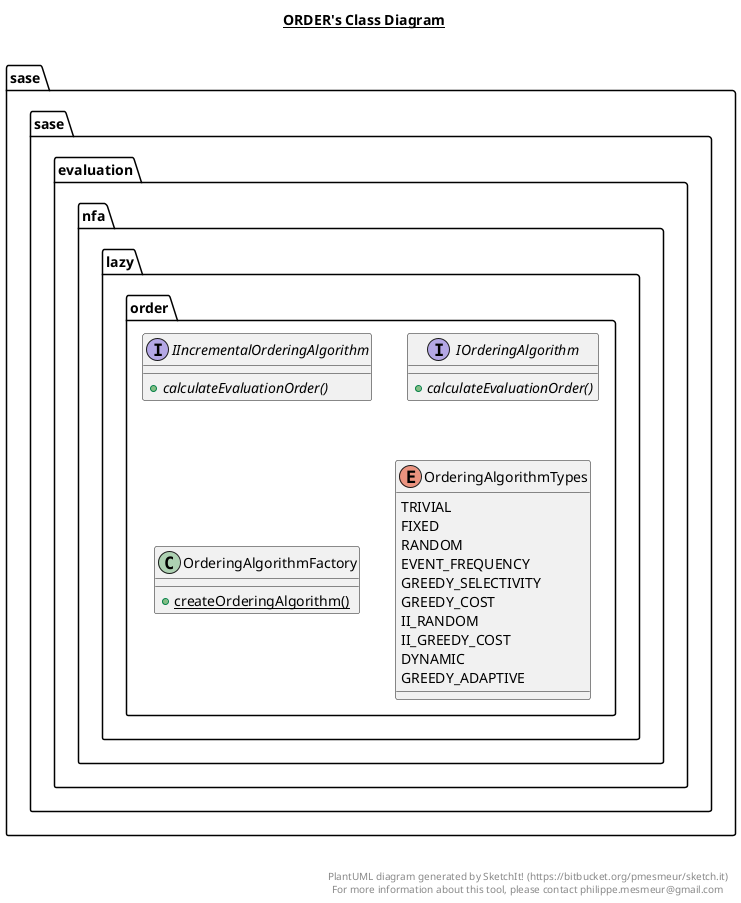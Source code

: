 @startuml

title __ORDER's Class Diagram__\n

  package sase.sase.evaluation {
    package sase.sase.evaluation.nfa {
      package sase.sase.evaluation.nfa.lazy {
        package sase.sase.evaluation.nfa.lazy.order {
          interface IIncrementalOrderingAlgorithm {
              {abstract} + calculateEvaluationOrder()
          }
        }
      }
    }
  }
  

  package sase.sase.evaluation {
    package sase.sase.evaluation.nfa {
      package sase.sase.evaluation.nfa.lazy {
        package sase.sase.evaluation.nfa.lazy.order {
          interface IOrderingAlgorithm {
              {abstract} + calculateEvaluationOrder()
          }
        }
      }
    }
  }
  

  package sase.sase.evaluation {
    package sase.sase.evaluation.nfa {
      package sase.sase.evaluation.nfa.lazy {
        package sase.sase.evaluation.nfa.lazy.order {
          class OrderingAlgorithmFactory {
              {static} + createOrderingAlgorithm()
          }
        }
      }
    }
  }
  

  package sase.sase.evaluation {
    package sase.sase.evaluation.nfa {
      package sase.sase.evaluation.nfa.lazy {
        package sase.sase.evaluation.nfa.lazy.order {
          enum OrderingAlgorithmTypes {
            TRIVIAL
            FIXED
            RANDOM
            EVENT_FREQUENCY
            GREEDY_SELECTIVITY
            GREEDY_COST
            II_RANDOM
            II_GREEDY_COST
            DYNAMIC
            GREEDY_ADAPTIVE
          }
        }
      }
    }
  }
  



right footer


PlantUML diagram generated by SketchIt! (https://bitbucket.org/pmesmeur/sketch.it)
For more information about this tool, please contact philippe.mesmeur@gmail.com
endfooter

@enduml

